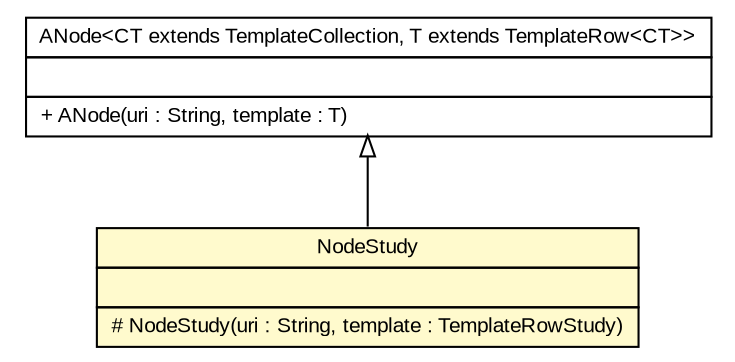 #!/usr/local/bin/dot
#
# Class diagram 
# Generated by UmlGraph version 4.6 (http://www.spinellis.gr/sw/umlgraph)
#

digraph G {
	edge [fontname="arial",fontsize=10,labelfontname="arial",labelfontsize=10];
	node [fontname="arial",fontsize=10,shape=plaintext];
	// net.toxbank.isa.NodeStudy
	c405 [label=<<table border="0" cellborder="1" cellspacing="0" cellpadding="2" port="p" bgcolor="lemonChiffon" href="./NodeStudy.html">
		<tr><td><table border="0" cellspacing="0" cellpadding="1">
			<tr><td> NodeStudy </td></tr>
		</table></td></tr>
		<tr><td><table border="0" cellspacing="0" cellpadding="1">
			<tr><td align="left">  </td></tr>
		</table></td></tr>
		<tr><td><table border="0" cellspacing="0" cellpadding="1">
			<tr><td align="left"> # NodeStudy(uri : String, template : TemplateRowStudy) </td></tr>
		</table></td></tr>
		</table>>, fontname="arial", fontcolor="black", fontsize=10.0];
	// net.toxbank.isa.ANode<CT extends net.toxbank.isa.TemplateCollection, T extends net.toxbank.isa.TemplateRow<CT>>
	c415 [label=<<table border="0" cellborder="1" cellspacing="0" cellpadding="2" port="p" href="./ANode.html">
		<tr><td><table border="0" cellspacing="0" cellpadding="1">
			<tr><td> ANode&lt;CT extends TemplateCollection, T extends TemplateRow&lt;CT&gt;&gt; </td></tr>
		</table></td></tr>
		<tr><td><table border="0" cellspacing="0" cellpadding="1">
			<tr><td align="left">  </td></tr>
		</table></td></tr>
		<tr><td><table border="0" cellspacing="0" cellpadding="1">
			<tr><td align="left"> + ANode(uri : String, template : T) </td></tr>
		</table></td></tr>
		</table>>, fontname="arial", fontcolor="black", fontsize=10.0];
	//net.toxbank.isa.NodeStudy extends net.toxbank.isa.ANode<net.toxbank.isa.TemplateStudy, net.toxbank.isa.TemplateRowStudy>
	c415:p -> c405:p [dir=back,arrowtail=empty];
}

